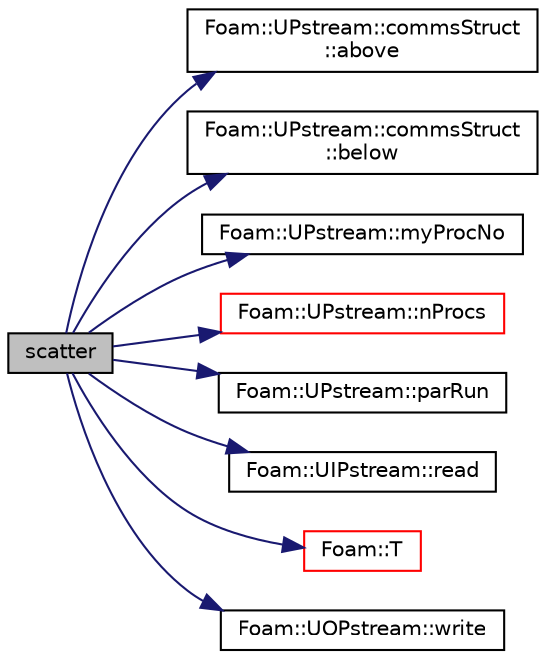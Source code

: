 digraph "scatter"
{
  bgcolor="transparent";
  edge [fontname="Helvetica",fontsize="10",labelfontname="Helvetica",labelfontsize="10"];
  node [fontname="Helvetica",fontsize="10",shape=record];
  rankdir="LR";
  Node1 [label="scatter",height=0.2,width=0.4,color="black", fillcolor="grey75", style="filled", fontcolor="black"];
  Node1 -> Node2 [color="midnightblue",fontsize="10",style="solid",fontname="Helvetica"];
  Node2 [label="Foam::UPstream::commsStruct\l::above",height=0.2,width=0.4,color="black",URL="$a00314.html#ad8d810fb6dff9dc8dc3b728e230fbad7"];
  Node1 -> Node3 [color="midnightblue",fontsize="10",style="solid",fontname="Helvetica"];
  Node3 [label="Foam::UPstream::commsStruct\l::below",height=0.2,width=0.4,color="black",URL="$a00314.html#aaa8fbb6b6fcd2f204b75dc4a77659846"];
  Node1 -> Node4 [color="midnightblue",fontsize="10",style="solid",fontname="Helvetica"];
  Node4 [label="Foam::UPstream::myProcNo",height=0.2,width=0.4,color="black",URL="$a02873.html#afc74d89573de32a3032c916f8cdd1733",tooltip="Number of this process (starting from masterNo() = 0) "];
  Node1 -> Node5 [color="midnightblue",fontsize="10",style="solid",fontname="Helvetica"];
  Node5 [label="Foam::UPstream::nProcs",height=0.2,width=0.4,color="red",URL="$a02873.html#aada0e04d8127eda8ee95be0772754a4f",tooltip="Number of processes in parallel run. "];
  Node1 -> Node6 [color="midnightblue",fontsize="10",style="solid",fontname="Helvetica"];
  Node6 [label="Foam::UPstream::parRun",height=0.2,width=0.4,color="black",URL="$a02873.html#adbb27f04b5705440fb8b09f278059011",tooltip="Is this a parallel run? "];
  Node1 -> Node7 [color="midnightblue",fontsize="10",style="solid",fontname="Helvetica"];
  Node7 [label="Foam::UIPstream::read",height=0.2,width=0.4,color="black",URL="$a02841.html#a732980587e5b9c409ae433d73ca8698e",tooltip="Read into given buffer from given processor and return the. "];
  Node1 -> Node8 [color="midnightblue",fontsize="10",style="solid",fontname="Helvetica"];
  Node8 [label="Foam::T",height=0.2,width=0.4,color="red",URL="$a10887.html#ae57fda0abb14bb0944947c463c6e09d4"];
  Node1 -> Node9 [color="midnightblue",fontsize="10",style="solid",fontname="Helvetica"];
  Node9 [label="Foam::UOPstream::write",height=0.2,width=0.4,color="black",URL="$a02870.html#a0efefd773fa79fc3b687978f9e1ee9ba",tooltip="Write given buffer to given processor. "];
}
